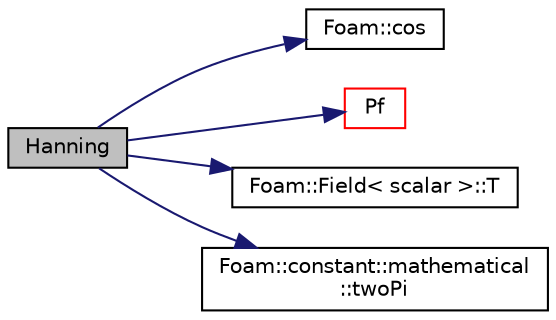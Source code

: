 digraph "Hanning"
{
  bgcolor="transparent";
  edge [fontname="Helvetica",fontsize="10",labelfontname="Helvetica",labelfontsize="10"];
  node [fontname="Helvetica",fontsize="10",shape=record];
  rankdir="LR";
  Node176 [label="Hanning",height=0.2,width=0.4,color="black", fillcolor="grey75", style="filled", fontcolor="black"];
  Node176 -> Node177 [color="midnightblue",fontsize="10",style="solid",fontname="Helvetica"];
  Node177 [label="Foam::cos",height=0.2,width=0.4,color="black",URL="$a21851.html#aebb41a148f7cf44b63e12f69e487e49f"];
  Node176 -> Node178 [color="midnightblue",fontsize="10",style="solid",fontname="Helvetica"];
  Node178 [label="Pf",height=0.2,width=0.4,color="red",URL="$a30025.html#ae11b7f99d455aef89571ef86c5346460",tooltip="Return the fft of the given pressure data. "];
  Node176 -> Node245 [color="midnightblue",fontsize="10",style="solid",fontname="Helvetica"];
  Node245 [label="Foam::Field\< scalar \>::T",height=0.2,width=0.4,color="black",URL="$a27573.html#a37a96fe10c781a2f21c882b4d95a2deb",tooltip="Return the field transpose (only defined for second rank tensors) "];
  Node176 -> Node246 [color="midnightblue",fontsize="10",style="solid",fontname="Helvetica"];
  Node246 [label="Foam::constant::mathematical\l::twoPi",height=0.2,width=0.4,color="black",URL="$a21892.html#a7574b446d33e802339e1708574670c00"];
}
